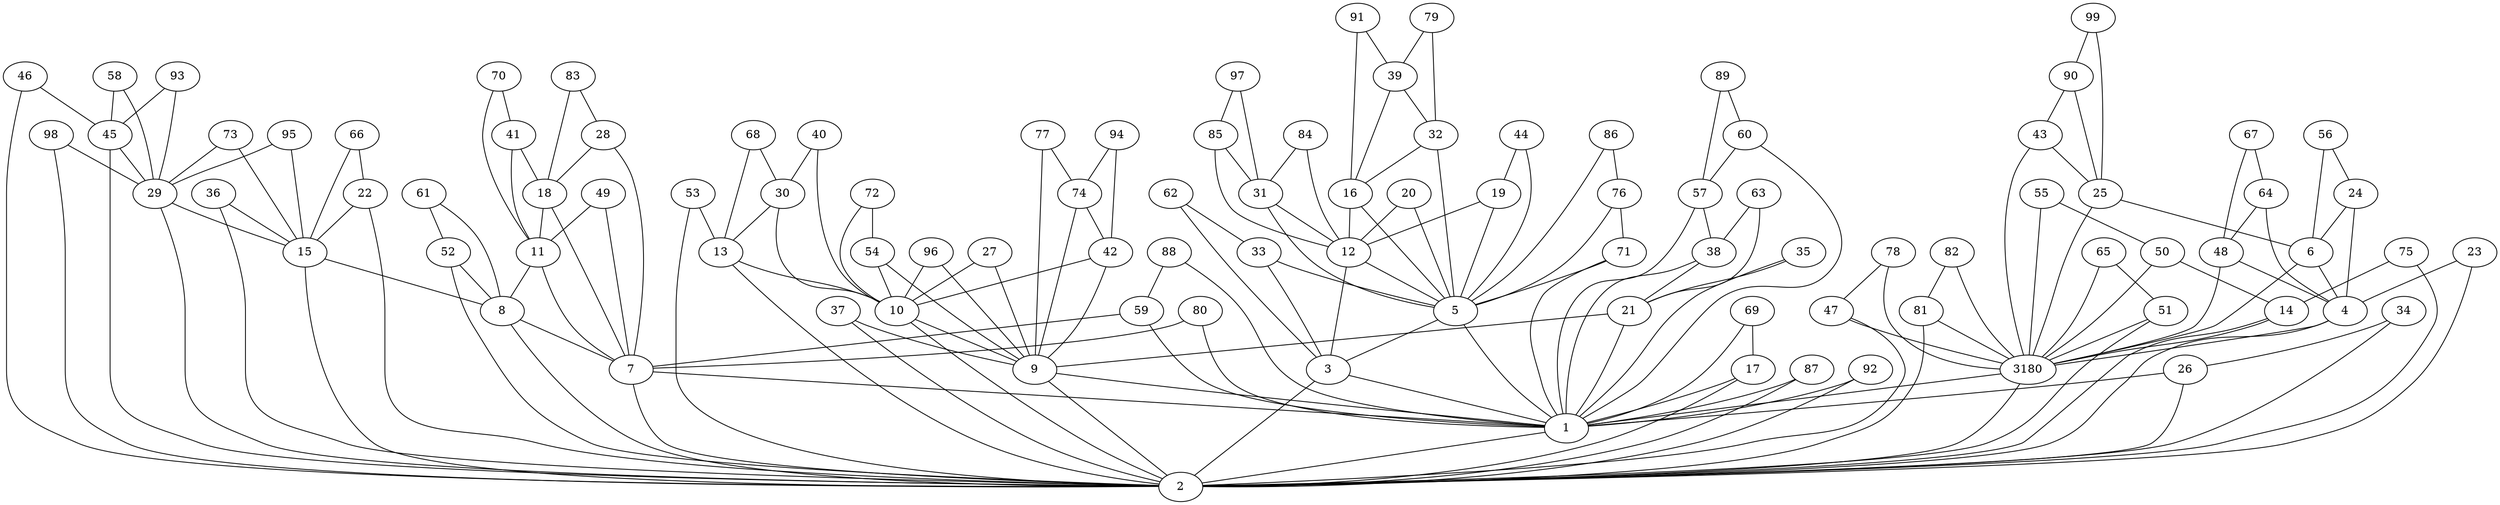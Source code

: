 graph {
    3180 []
    1 []
    2 []
    3 []
    4 []
    5 []
    6 []
    7 []
    8 []
    9 []
    10 []
    11 []
    12 []
    13 []
    14 []
    15 []
    16 []
    17 []
    18 []
    19 []
    20 []
    21 []
    22 []
    23 []
    24 []
    25 []
    26 []
    27 []
    28 []
    29 []
    30 []
    31 []
    32 []
    33 []
    34 []
    35 []
    36 []
    37 []
    38 []
    39 []
    40 []
    41 []
    42 []
    43 []
    44 []
    45 []
    46 []
    47 []
    48 []
    49 []
    50 []
    51 []
    52 []
    53 []
    54 []
    55 []
    56 []
    57 []
    58 []
    59 []
    60 []
    61 []
    62 []
    63 []
    64 []
    65 []
    66 []
    67 []
    68 []
    69 []
    70 []
    71 []
    72 []
    73 []
    74 []
    75 []
    76 []
    77 []
    78 []
    79 []
    80 []
    81 []
    82 []
    83 []
    84 []
    85 []
    86 []
    87 []
    88 []
    89 []
    90 []
    91 []
    92 []
    93 []
    94 []
    95 []
    96 []
    97 []
    98 []
    99 []
    3180 -- 1
    1 -- 2
    2 -- 3180
    3 -- 1
    3 -- 2
    4 -- 2
    4 -- 3180
    5 -- 3
    5 -- 1
    6 -- 4
    6 -- 3180
    7 -- 1
    7 -- 2
    8 -- 7
    8 -- 2
    9 -- 1
    9 -- 2
    10 -- 9
    10 -- 2
    11 -- 8
    11 -- 7
    12 -- 5
    12 -- 3
    13 -- 10
    13 -- 2
    14 -- 2
    14 -- 3180
    15 -- 8
    15 -- 2
    16 -- 12
    16 -- 5
    17 -- 1
    17 -- 2
    18 -- 11
    18 -- 7
    19 -- 12
    19 -- 5
    20 -- 12
    20 -- 5
    21 -- 9
    21 -- 1
    22 -- 15
    22 -- 2
    23 -- 4
    23 -- 2
    24 -- 6
    24 -- 4
    25 -- 6
    25 -- 3180
    26 -- 1
    26 -- 2
    27 -- 10
    27 -- 9
    28 -- 18
    28 -- 7
    29 -- 15
    29 -- 2
    30 -- 13
    30 -- 10
    31 -- 12
    31 -- 5
    32 -- 16
    32 -- 5
    33 -- 5
    33 -- 3
    34 -- 26
    34 -- 2
    35 -- 21
    35 -- 1
    36 -- 15
    36 -- 2
    37 -- 9
    37 -- 2
    38 -- 21
    38 -- 1
    39 -- 32
    39 -- 16
    40 -- 30
    40 -- 10
    41 -- 18
    41 -- 11
    42 -- 10
    42 -- 9
    43 -- 25
    43 -- 3180
    44 -- 19
    44 -- 5
    45 -- 29
    45 -- 2
    46 -- 45
    46 -- 2
    47 -- 2
    47 -- 3180
    48 -- 4
    48 -- 3180
    49 -- 11
    49 -- 7
    50 -- 14
    50 -- 3180
    51 -- 2
    51 -- 3180
    52 -- 8
    52 -- 2
    53 -- 13
    53 -- 2
    54 -- 10
    54 -- 9
    55 -- 50
    55 -- 3180
    56 -- 24
    56 -- 6
    57 -- 38
    57 -- 1
    58 -- 45
    58 -- 29
    59 -- 7
    59 -- 1
    60 -- 57
    60 -- 1
    61 -- 52
    61 -- 8
    62 -- 33
    62 -- 3
    63 -- 38
    63 -- 21
    64 -- 48
    64 -- 4
    65 -- 51
    65 -- 3180
    66 -- 22
    66 -- 15
    67 -- 64
    67 -- 48
    68 -- 30
    68 -- 13
    69 -- 17
    69 -- 1
    70 -- 41
    70 -- 11
    71 -- 5
    71 -- 1
    72 -- 54
    72 -- 10
    73 -- 29
    73 -- 15
    74 -- 42
    74 -- 9
    75 -- 14
    75 -- 2
    76 -- 71
    76 -- 5
    77 -- 74
    77 -- 9
    78 -- 47
    78 -- 3180
    79 -- 39
    79 -- 32
    80 -- 7
    80 -- 1
    81 -- 2
    81 -- 3180
    82 -- 81
    82 -- 3180
    83 -- 28
    83 -- 18
    84 -- 31
    84 -- 12
    85 -- 31
    85 -- 12
    86 -- 76
    86 -- 5
    87 -- 1
    87 -- 2
    88 -- 59
    88 -- 1
    89 -- 60
    89 -- 57
    90 -- 43
    90 -- 25
    91 -- 39
    91 -- 16
    92 -- 1
    92 -- 2
    93 -- 45
    93 -- 29
    94 -- 74
    94 -- 42
    95 -- 29
    95 -- 15
    96 -- 10
    96 -- 9
    97 -- 85
    97 -- 31
    98 -- 29
    98 -- 2
    99 -- 90
    99 -- 25
}
